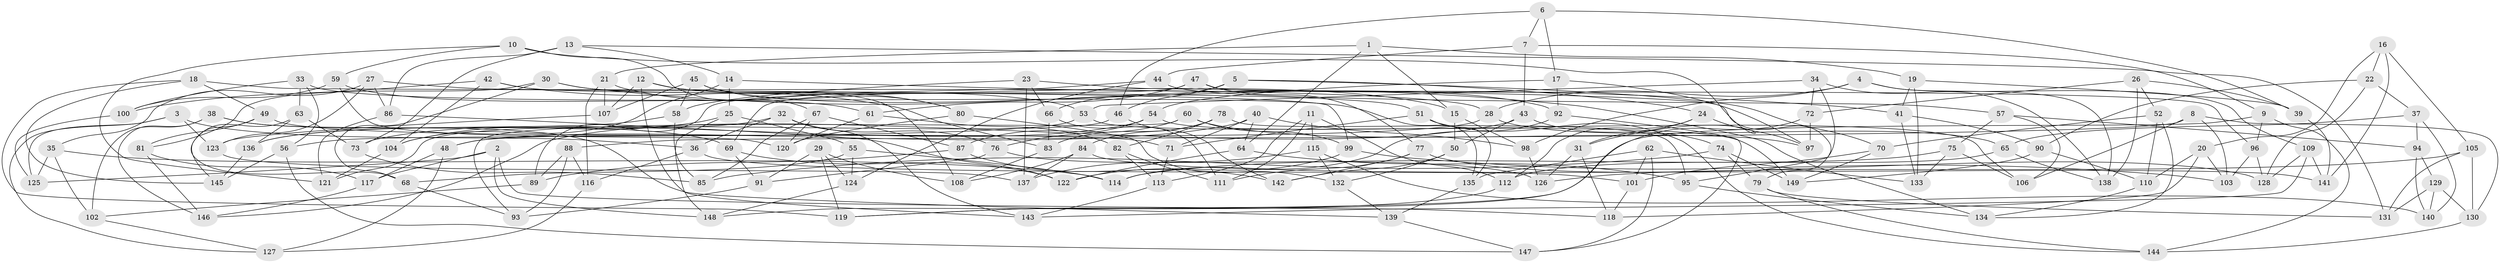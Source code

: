 // Generated by graph-tools (version 1.1) at 2025/03/03/09/25 03:03:04]
// undirected, 149 vertices, 298 edges
graph export_dot {
graph [start="1"]
  node [color=gray90,style=filled];
  1;
  2;
  3;
  4;
  5;
  6;
  7;
  8;
  9;
  10;
  11;
  12;
  13;
  14;
  15;
  16;
  17;
  18;
  19;
  20;
  21;
  22;
  23;
  24;
  25;
  26;
  27;
  28;
  29;
  30;
  31;
  32;
  33;
  34;
  35;
  36;
  37;
  38;
  39;
  40;
  41;
  42;
  43;
  44;
  45;
  46;
  47;
  48;
  49;
  50;
  51;
  52;
  53;
  54;
  55;
  56;
  57;
  58;
  59;
  60;
  61;
  62;
  63;
  64;
  65;
  66;
  67;
  68;
  69;
  70;
  71;
  72;
  73;
  74;
  75;
  76;
  77;
  78;
  79;
  80;
  81;
  82;
  83;
  84;
  85;
  86;
  87;
  88;
  89;
  90;
  91;
  92;
  93;
  94;
  95;
  96;
  97;
  98;
  99;
  100;
  101;
  102;
  103;
  104;
  105;
  106;
  107;
  108;
  109;
  110;
  111;
  112;
  113;
  114;
  115;
  116;
  117;
  118;
  119;
  120;
  121;
  122;
  123;
  124;
  125;
  126;
  127;
  128;
  129;
  130;
  131;
  132;
  133;
  134;
  135;
  136;
  137;
  138;
  139;
  140;
  141;
  142;
  143;
  144;
  145;
  146;
  147;
  148;
  149;
  1 -- 64;
  1 -- 21;
  1 -- 19;
  1 -- 15;
  2 -- 118;
  2 -- 117;
  2 -- 148;
  2 -- 125;
  3 -- 36;
  3 -- 127;
  3 -- 125;
  3 -- 123;
  4 -- 109;
  4 -- 138;
  4 -- 98;
  4 -- 28;
  5 -- 66;
  5 -- 46;
  5 -- 24;
  5 -- 70;
  6 -- 17;
  6 -- 7;
  6 -- 39;
  6 -- 46;
  7 -- 43;
  7 -- 9;
  7 -- 44;
  8 -- 130;
  8 -- 88;
  8 -- 106;
  8 -- 103;
  9 -- 96;
  9 -- 148;
  9 -- 144;
  10 -- 31;
  10 -- 67;
  10 -- 59;
  10 -- 121;
  11 -- 115;
  11 -- 111;
  11 -- 113;
  11 -- 112;
  12 -- 15;
  12 -- 108;
  12 -- 143;
  12 -- 107;
  13 -- 73;
  13 -- 131;
  13 -- 14;
  13 -- 86;
  14 -- 41;
  14 -- 104;
  14 -- 25;
  15 -- 50;
  15 -- 98;
  16 -- 141;
  16 -- 105;
  16 -- 22;
  16 -- 20;
  17 -- 92;
  17 -- 97;
  17 -- 54;
  18 -- 145;
  18 -- 49;
  18 -- 99;
  18 -- 119;
  19 -- 39;
  19 -- 133;
  19 -- 41;
  20 -- 103;
  20 -- 110;
  20 -- 118;
  21 -- 80;
  21 -- 107;
  21 -- 116;
  22 -- 128;
  22 -- 37;
  22 -- 90;
  23 -- 137;
  23 -- 66;
  23 -- 79;
  23 -- 58;
  24 -- 31;
  24 -- 112;
  24 -- 97;
  25 -- 104;
  25 -- 55;
  25 -- 148;
  26 -- 39;
  26 -- 72;
  26 -- 52;
  26 -- 138;
  27 -- 123;
  27 -- 28;
  27 -- 35;
  27 -- 86;
  28 -- 65;
  28 -- 48;
  29 -- 91;
  29 -- 108;
  29 -- 119;
  29 -- 124;
  30 -- 53;
  30 -- 68;
  30 -- 81;
  30 -- 134;
  31 -- 118;
  31 -- 126;
  32 -- 143;
  32 -- 36;
  32 -- 76;
  32 -- 136;
  33 -- 63;
  33 -- 56;
  33 -- 100;
  33 -- 135;
  34 -- 72;
  34 -- 53;
  34 -- 138;
  34 -- 95;
  35 -- 114;
  35 -- 125;
  35 -- 102;
  36 -- 101;
  36 -- 116;
  37 -- 140;
  37 -- 94;
  37 -- 65;
  38 -- 139;
  38 -- 69;
  38 -- 102;
  38 -- 146;
  39 -- 141;
  40 -- 64;
  40 -- 71;
  40 -- 98;
  40 -- 48;
  41 -- 133;
  41 -- 90;
  42 -- 83;
  42 -- 51;
  42 -- 100;
  42 -- 104;
  43 -- 74;
  43 -- 50;
  43 -- 146;
  44 -- 57;
  44 -- 124;
  44 -- 89;
  45 -- 107;
  45 -- 92;
  45 -- 80;
  45 -- 58;
  46 -- 142;
  46 -- 121;
  47 -- 96;
  47 -- 61;
  47 -- 69;
  47 -- 77;
  48 -- 117;
  48 -- 127;
  49 -- 68;
  49 -- 71;
  49 -- 81;
  50 -- 142;
  50 -- 132;
  51 -- 144;
  51 -- 71;
  51 -- 135;
  52 -- 70;
  52 -- 110;
  52 -- 134;
  53 -- 56;
  53 -- 149;
  54 -- 106;
  54 -- 76;
  54 -- 73;
  55 -- 68;
  55 -- 124;
  55 -- 114;
  56 -- 145;
  56 -- 147;
  57 -- 94;
  57 -- 106;
  57 -- 75;
  58 -- 85;
  58 -- 136;
  59 -- 100;
  59 -- 120;
  59 -- 61;
  60 -- 87;
  60 -- 97;
  60 -- 99;
  60 -- 93;
  61 -- 82;
  61 -- 120;
  62 -- 133;
  62 -- 147;
  62 -- 135;
  62 -- 101;
  63 -- 136;
  63 -- 73;
  63 -- 145;
  64 -- 122;
  64 -- 95;
  65 -- 112;
  65 -- 138;
  66 -- 83;
  66 -- 111;
  67 -- 85;
  67 -- 87;
  67 -- 120;
  68 -- 93;
  69 -- 91;
  69 -- 122;
  70 -- 101;
  70 -- 149;
  71 -- 113;
  72 -- 97;
  72 -- 119;
  73 -- 85;
  74 -- 85;
  74 -- 79;
  74 -- 149;
  75 -- 106;
  75 -- 114;
  75 -- 133;
  76 -- 91;
  76 -- 126;
  77 -- 142;
  77 -- 111;
  77 -- 128;
  78 -- 84;
  78 -- 95;
  78 -- 82;
  78 -- 83;
  79 -- 131;
  79 -- 144;
  80 -- 120;
  80 -- 132;
  81 -- 146;
  81 -- 117;
  82 -- 113;
  82 -- 111;
  83 -- 108;
  84 -- 137;
  84 -- 141;
  84 -- 108;
  86 -- 122;
  86 -- 121;
  87 -- 89;
  87 -- 142;
  88 -- 89;
  88 -- 93;
  88 -- 116;
  89 -- 102;
  90 -- 149;
  90 -- 110;
  91 -- 93;
  92 -- 114;
  92 -- 147;
  94 -- 129;
  94 -- 140;
  95 -- 134;
  96 -- 103;
  96 -- 128;
  98 -- 126;
  99 -- 103;
  99 -- 122;
  100 -- 125;
  101 -- 118;
  102 -- 127;
  104 -- 121;
  105 -- 126;
  105 -- 131;
  105 -- 130;
  107 -- 123;
  109 -- 143;
  109 -- 141;
  109 -- 128;
  110 -- 134;
  112 -- 119;
  113 -- 143;
  115 -- 132;
  115 -- 140;
  115 -- 137;
  116 -- 127;
  117 -- 146;
  123 -- 137;
  124 -- 148;
  129 -- 131;
  129 -- 140;
  129 -- 130;
  130 -- 144;
  132 -- 139;
  135 -- 139;
  136 -- 145;
  139 -- 147;
}
